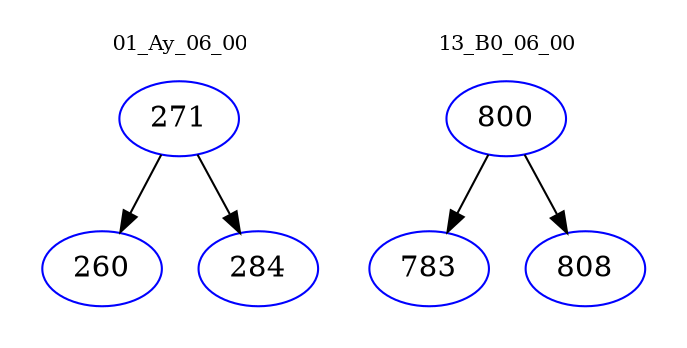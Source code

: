 digraph{
subgraph cluster_0 {
color = white
label = "01_Ay_06_00";
fontsize=10;
T0_271 [label="271", color="blue"]
T0_271 -> T0_260 [color="black"]
T0_260 [label="260", color="blue"]
T0_271 -> T0_284 [color="black"]
T0_284 [label="284", color="blue"]
}
subgraph cluster_1 {
color = white
label = "13_B0_06_00";
fontsize=10;
T1_800 [label="800", color="blue"]
T1_800 -> T1_783 [color="black"]
T1_783 [label="783", color="blue"]
T1_800 -> T1_808 [color="black"]
T1_808 [label="808", color="blue"]
}
}
